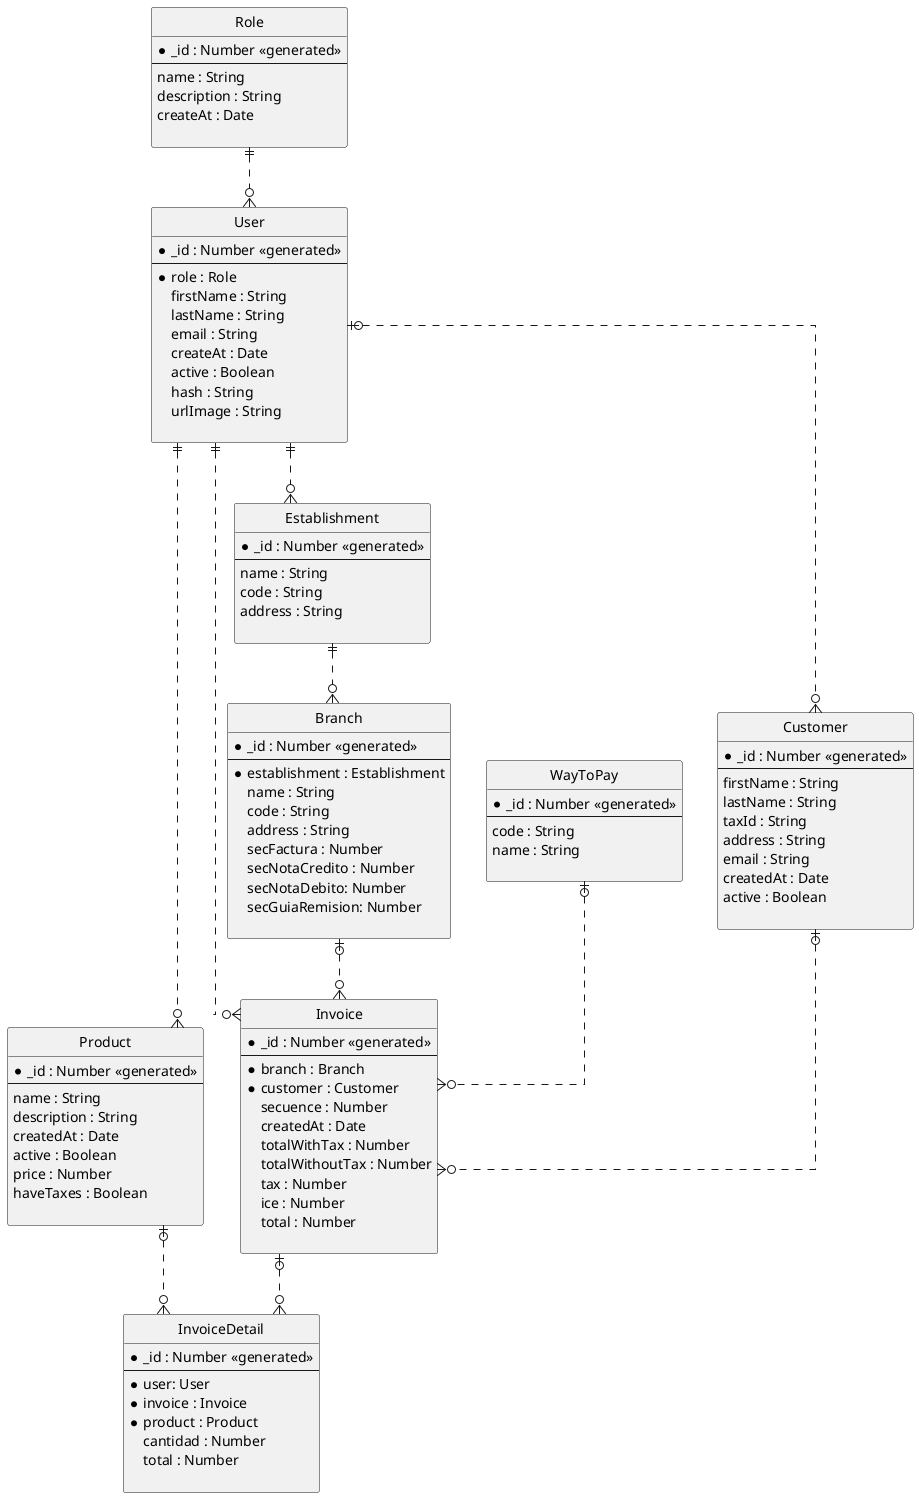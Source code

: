@startuml entities

' hide the spot
hide circle

' avoid problems with angled crows feet
skinparam linetype ortho


entity "Role" as Role {
  *_id : Number <<generated>>
  --
  name : String
  description : String
  createAt : Date

}

entity "User" as User {
  *_id : Number <<generated>>
  --
  *role : Role
  firstName : String
  lastName : String
  email : String
  createAt : Date
  active : Boolean
  hash : String
  urlImage : String

}

entity "Customer" as Customer {
  *_id : Number <<generated>>
  --
  firstName : String
  lastName : String
  taxId : String
  address : String
  email : String
  createdAt : Date
  active : Boolean

}

entity "Product" as Product {
  *_id : Number <<generated>>
  --
  name : String
  description : String
  createdAt : Date
  active : Boolean
  price : Number
  haveTaxes : Boolean

}

entity "Invoice" as Invoice {
  *_id : Number <<generated>>
  --
  *branch : Branch
  *customer : Customer
  secuence : Number
  createdAt : Date
  totalWithTax : Number
  totalWithoutTax : Number
  tax : Number
  ice : Number
  total : Number

}

entity "InvoiceDetail" as InvoiceDetail {
  *_id : Number <<generated>>
  --
  *user: User
  *invoice : Invoice
  *product : Product
  cantidad : Number
  total : Number

}

entity "Establishment" as Establishment {
  *_id : Number <<generated>>
  --
  name : String
  code : String
  address : String

}


entity "Branch" as Branch {
  *_id : Number <<generated>>
  --
  *establishment : Establishment
  name : String
  code : String
  address : String
  secFactura : Number
  secNotaCredito : Number
  secNotaDebito: Number
  secGuiaRemision: Number

}


entity "WayToPay" as WayToPay {
  *_id : Number <<generated>>
  --
  code : String
  name : String

}

Role ||..o{User
User ||..o{Establishment
User |o..o{Customer
User ||..o{Product
User ||..o{Invoice
Establishment ||..o{Branch
Branch |o..o{Invoice
Invoice |o..o{InvoiceDetail
Customer |o..o{Invoice
Product |o..o{InvoiceDetail
WayToPay |o..o{Invoice



@enduml